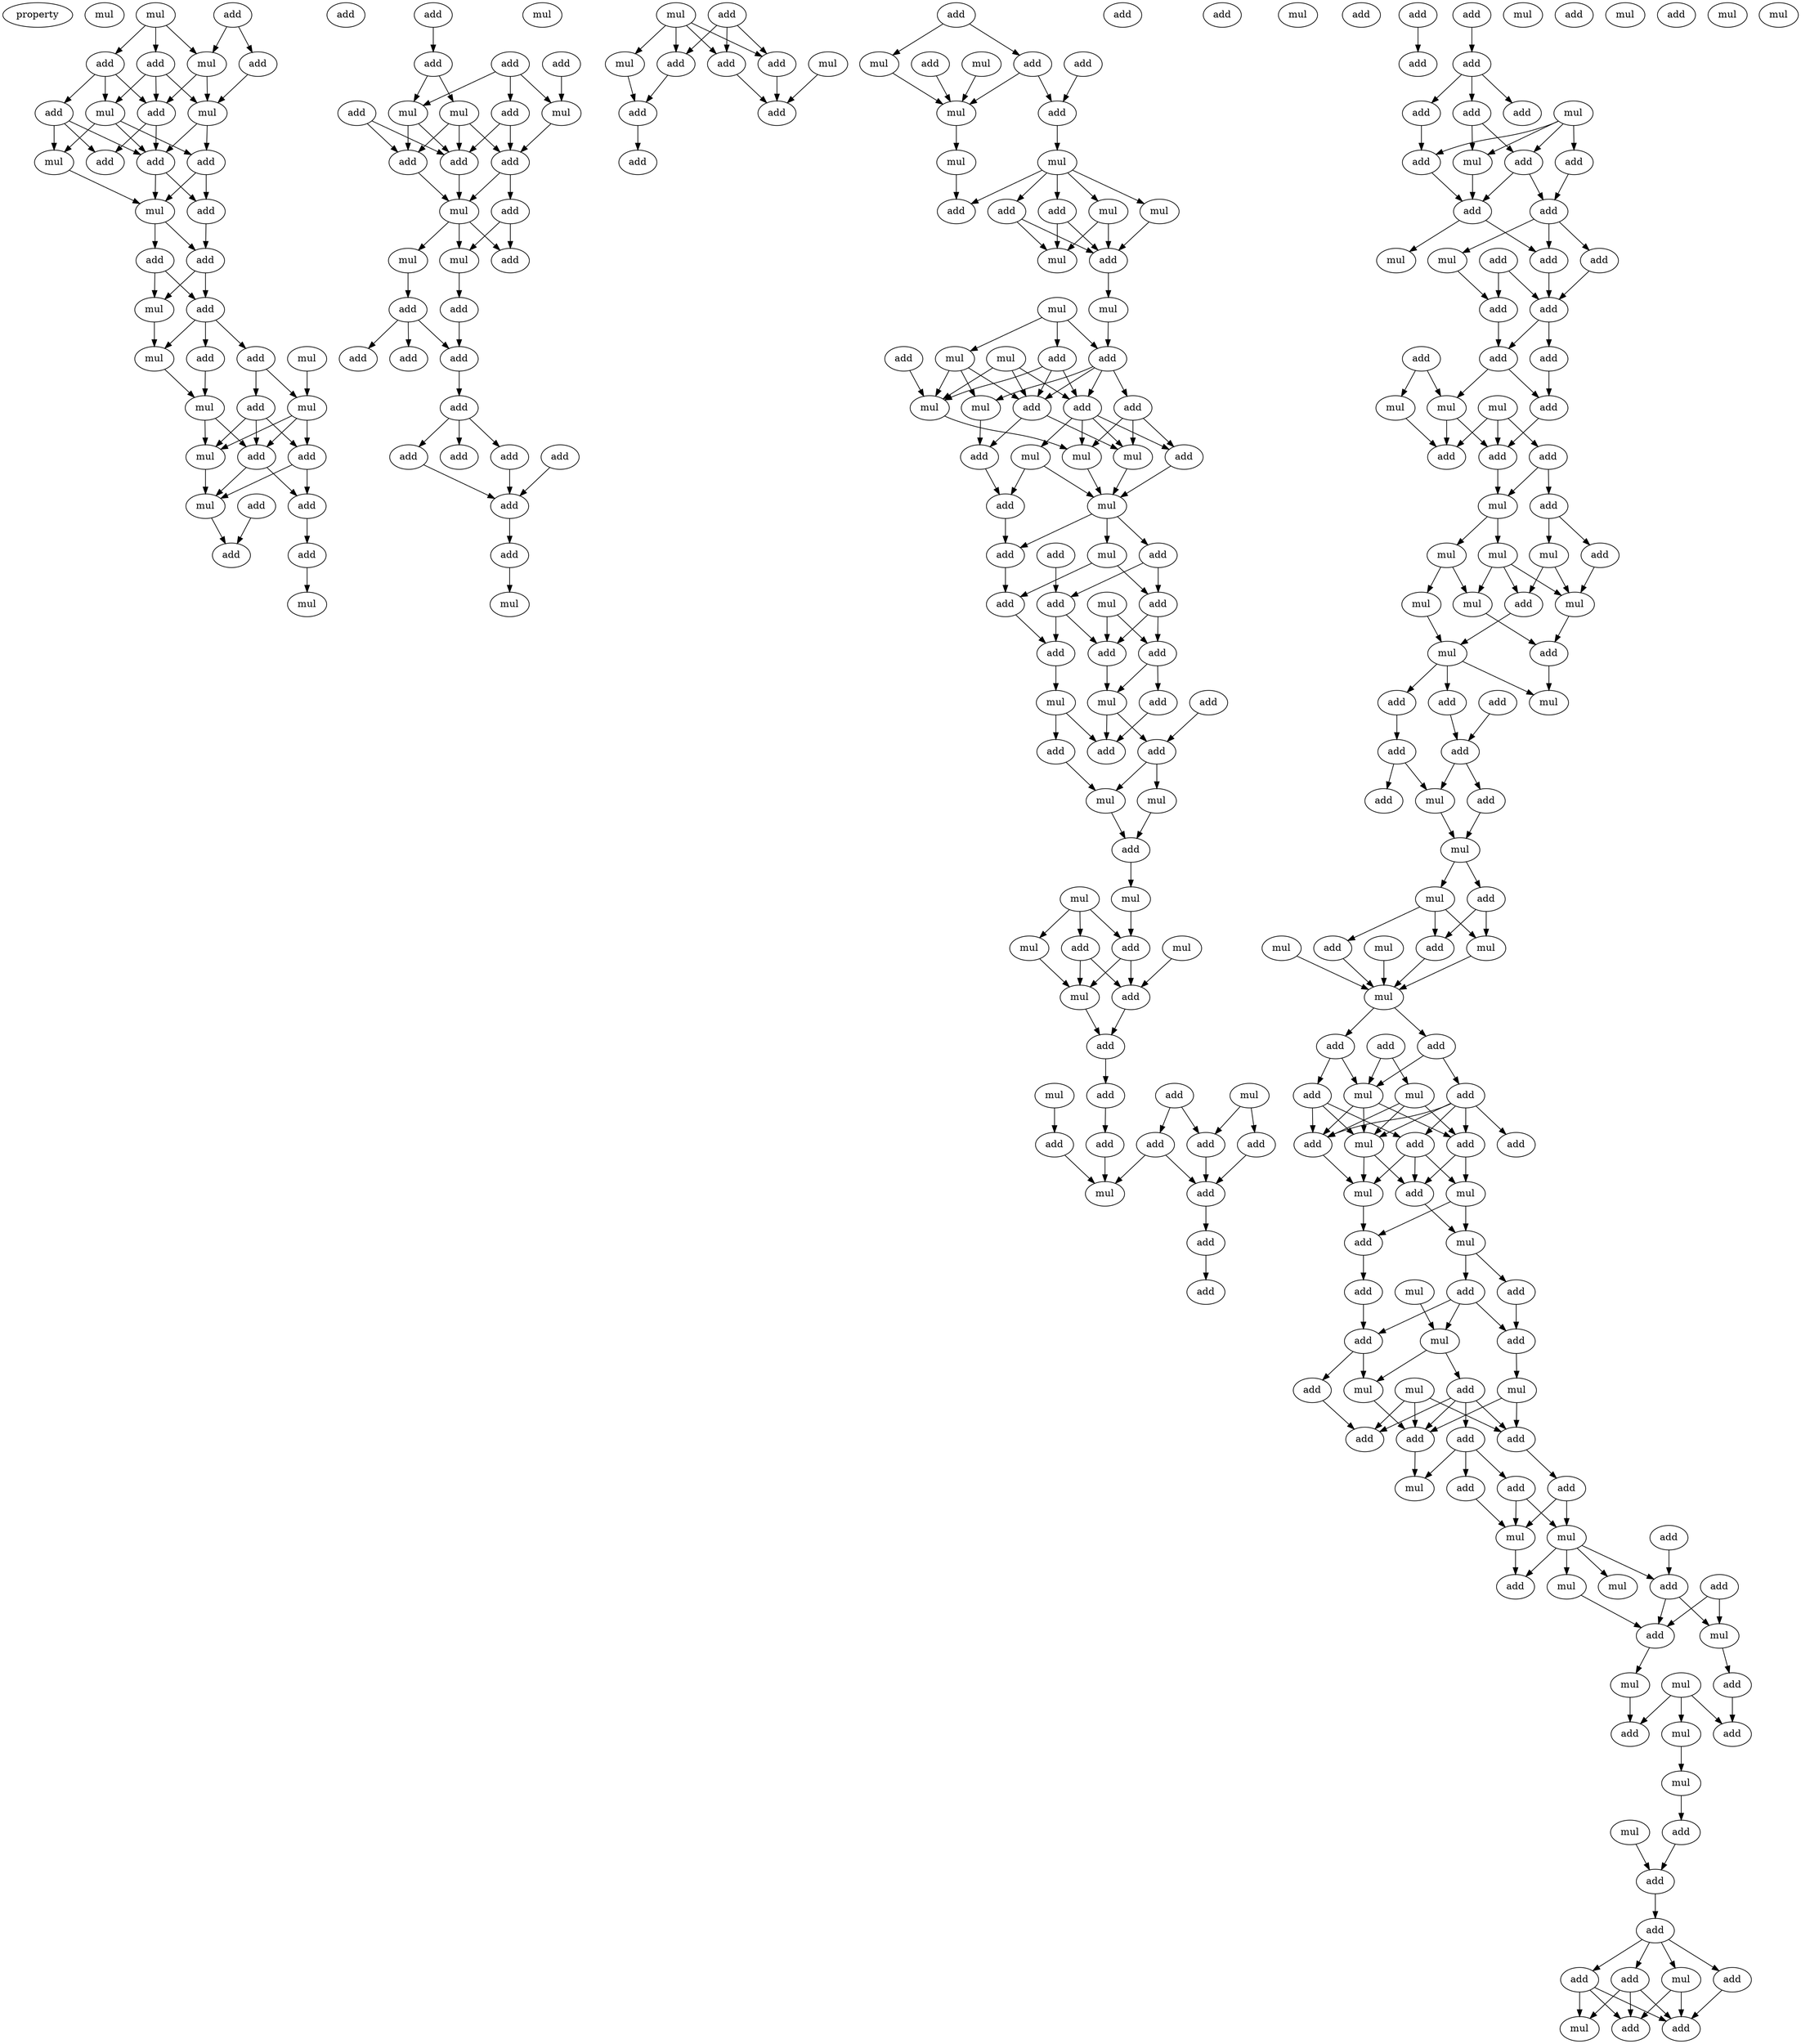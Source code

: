 digraph {
    node [fontcolor=black]
    property [mul=2,lf=1.9]
    0 [ label = mul ];
    1 [ label = add ];
    2 [ label = add ];
    3 [ label = mul ];
    4 [ label = add ];
    5 [ label = mul ];
    6 [ label = add ];
    7 [ label = add ];
    8 [ label = mul ];
    9 [ label = mul ];
    10 [ label = add ];
    11 [ label = add ];
    12 [ label = mul ];
    13 [ label = add ];
    14 [ label = add ];
    15 [ label = add ];
    16 [ label = mul ];
    17 [ label = add ];
    18 [ label = add ];
    19 [ label = add ];
    20 [ label = mul ];
    21 [ label = add ];
    22 [ label = add ];
    23 [ label = mul ];
    24 [ label = mul ];
    25 [ label = add ];
    26 [ label = mul ];
    27 [ label = add ];
    28 [ label = mul ];
    29 [ label = mul ];
    30 [ label = add ];
    31 [ label = add ];
    32 [ label = add ];
    33 [ label = mul ];
    34 [ label = add ];
    35 [ label = add ];
    36 [ label = add ];
    37 [ label = mul ];
    38 [ label = add ];
    39 [ label = add ];
    40 [ label = add ];
    41 [ label = add ];
    42 [ label = mul ];
    43 [ label = add ];
    44 [ label = mul ];
    45 [ label = mul ];
    46 [ label = add ];
    47 [ label = add ];
    48 [ label = add ];
    49 [ label = add ];
    50 [ label = mul ];
    51 [ label = add ];
    52 [ label = mul ];
    53 [ label = add ];
    54 [ label = mul ];
    55 [ label = add ];
    56 [ label = add ];
    57 [ label = add ];
    58 [ label = add ];
    59 [ label = add ];
    60 [ label = add ];
    61 [ label = add ];
    62 [ label = add ];
    63 [ label = add ];
    64 [ label = add ];
    65 [ label = add ];
    66 [ label = mul ];
    67 [ label = add ];
    68 [ label = mul ];
    69 [ label = add ];
    70 [ label = mul ];
    71 [ label = add ];
    72 [ label = mul ];
    73 [ label = add ];
    74 [ label = mul ];
    75 [ label = add ];
    76 [ label = add ];
    77 [ label = add ];
    78 [ label = add ];
    79 [ label = add ];
    80 [ label = add ];
    81 [ label = mul ];
    82 [ label = add ];
    83 [ label = add ];
    84 [ label = mul ];
    85 [ label = add ];
    86 [ label = mul ];
    87 [ label = mul ];
    88 [ label = mul ];
    89 [ label = add ];
    90 [ label = add ];
    91 [ label = mul ];
    92 [ label = add ];
    93 [ label = mul ];
    94 [ label = add ];
    95 [ label = mul ];
    96 [ label = mul ];
    97 [ label = mul ];
    98 [ label = mul ];
    99 [ label = add ];
    100 [ label = add ];
    101 [ label = add ];
    102 [ label = mul ];
    103 [ label = add ];
    104 [ label = mul ];
    105 [ label = mul ];
    106 [ label = add ];
    107 [ label = add ];
    108 [ label = mul ];
    109 [ label = add ];
    110 [ label = add ];
    111 [ label = mul ];
    112 [ label = mul ];
    113 [ label = mul ];
    114 [ label = add ];
    115 [ label = mul ];
    116 [ label = add ];
    117 [ label = add ];
    118 [ label = add ];
    119 [ label = add ];
    120 [ label = add ];
    121 [ label = add ];
    122 [ label = mul ];
    123 [ label = add ];
    124 [ label = add ];
    125 [ label = add ];
    126 [ label = add ];
    127 [ label = mul ];
    128 [ label = add ];
    129 [ label = mul ];
    130 [ label = add ];
    131 [ label = add ];
    132 [ label = add ];
    133 [ label = add ];
    134 [ label = mul ];
    135 [ label = mul ];
    136 [ label = add ];
    137 [ label = mul ];
    138 [ label = mul ];
    139 [ label = mul ];
    140 [ label = add ];
    141 [ label = add ];
    142 [ label = mul ];
    143 [ label = mul ];
    144 [ label = add ];
    145 [ label = add ];
    146 [ label = mul ];
    147 [ label = add ];
    148 [ label = mul ];
    149 [ label = add ];
    150 [ label = add ];
    151 [ label = add ];
    152 [ label = add ];
    153 [ label = add ];
    154 [ label = add ];
    155 [ label = add ];
    156 [ label = mul ];
    157 [ label = add ];
    158 [ label = add ];
    159 [ label = add ];
    160 [ label = mul ];
    161 [ label = add ];
    162 [ label = add ];
    163 [ label = add ];
    164 [ label = add ];
    165 [ label = add ];
    166 [ label = add ];
    167 [ label = add ];
    168 [ label = add ];
    169 [ label = mul ];
    170 [ label = mul ];
    171 [ label = mul ];
    172 [ label = add ];
    173 [ label = add ];
    174 [ label = add ];
    175 [ label = add ];
    176 [ label = add ];
    177 [ label = mul ];
    178 [ label = add ];
    179 [ label = mul ];
    180 [ label = add ];
    181 [ label = add ];
    182 [ label = add ];
    183 [ label = add ];
    184 [ label = add ];
    185 [ label = add ];
    186 [ label = add ];
    187 [ label = mul ];
    188 [ label = mul ];
    189 [ label = mul ];
    190 [ label = add ];
    191 [ label = add ];
    192 [ label = add ];
    193 [ label = add ];
    194 [ label = add ];
    195 [ label = mul ];
    196 [ label = mul ];
    197 [ label = add ];
    198 [ label = mul ];
    199 [ label = mul ];
    200 [ label = mul ];
    201 [ label = mul ];
    202 [ label = add ];
    203 [ label = mul ];
    204 [ label = mul ];
    205 [ label = add ];
    206 [ label = add ];
    207 [ label = add ];
    208 [ label = add ];
    209 [ label = add ];
    210 [ label = mul ];
    211 [ label = add ];
    212 [ label = add ];
    213 [ label = mul ];
    214 [ label = add ];
    215 [ label = add ];
    216 [ label = mul ];
    217 [ label = add ];
    218 [ label = mul ];
    219 [ label = add ];
    220 [ label = mul ];
    221 [ label = mul ];
    222 [ label = add ];
    223 [ label = mul ];
    224 [ label = mul ];
    225 [ label = add ];
    226 [ label = mul ];
    227 [ label = add ];
    228 [ label = add ];
    229 [ label = add ];
    230 [ label = mul ];
    231 [ label = mul ];
    232 [ label = add ];
    233 [ label = add ];
    234 [ label = add ];
    235 [ label = mul ];
    236 [ label = add ];
    237 [ label = add ];
    238 [ label = add ];
    239 [ label = add ];
    240 [ label = mul ];
    241 [ label = mul ];
    242 [ label = add ];
    243 [ label = mul ];
    244 [ label = mul ];
    245 [ label = mul ];
    246 [ label = add ];
    247 [ label = add ];
    248 [ label = add ];
    249 [ label = mul ];
    250 [ label = add ];
    251 [ label = add ];
    252 [ label = add ];
    253 [ label = add ];
    254 [ label = mul ];
    255 [ label = mul ];
    256 [ label = mul ];
    257 [ label = add ];
    258 [ label = add ];
    259 [ label = add ];
    260 [ label = add ];
    261 [ label = add ];
    262 [ label = add ];
    263 [ label = add ];
    264 [ label = mul ];
    265 [ label = add ];
    266 [ label = mul ];
    267 [ label = mul ];
    268 [ label = mul ];
    269 [ label = mul ];
    270 [ label = add ];
    271 [ label = add ];
    272 [ label = add ];
    273 [ label = mul ];
    274 [ label = add ];
    275 [ label = mul ];
    276 [ label = mul ];
    277 [ label = add ];
    278 [ label = add ];
    279 [ label = add ];
    280 [ label = mul ];
    281 [ label = mul ];
    282 [ label = mul ];
    283 [ label = add ];
    284 [ label = add ];
    285 [ label = add ];
    286 [ label = add ];
    287 [ label = add ];
    288 [ label = mul ];
    289 [ label = mul ];
    290 [ label = add ];
    291 [ label = add ];
    292 [ label = add ];
    293 [ label = mul ];
    1 -> 5 [ name = 0 ];
    1 -> 6 [ name = 1 ];
    3 -> 4 [ name = 2 ];
    3 -> 5 [ name = 3 ];
    3 -> 7 [ name = 4 ];
    4 -> 8 [ name = 5 ];
    4 -> 9 [ name = 6 ];
    4 -> 11 [ name = 7 ];
    5 -> 9 [ name = 8 ];
    5 -> 11 [ name = 9 ];
    6 -> 9 [ name = 10 ];
    7 -> 8 [ name = 11 ];
    7 -> 10 [ name = 12 ];
    7 -> 11 [ name = 13 ];
    8 -> 12 [ name = 14 ];
    8 -> 13 [ name = 15 ];
    8 -> 15 [ name = 16 ];
    9 -> 13 [ name = 17 ];
    9 -> 15 [ name = 18 ];
    10 -> 12 [ name = 19 ];
    10 -> 14 [ name = 20 ];
    10 -> 15 [ name = 21 ];
    11 -> 14 [ name = 22 ];
    11 -> 15 [ name = 23 ];
    12 -> 16 [ name = 24 ];
    13 -> 16 [ name = 25 ];
    13 -> 17 [ name = 26 ];
    15 -> 16 [ name = 27 ];
    15 -> 17 [ name = 28 ];
    16 -> 18 [ name = 29 ];
    16 -> 19 [ name = 30 ];
    17 -> 19 [ name = 31 ];
    18 -> 20 [ name = 32 ];
    18 -> 21 [ name = 33 ];
    19 -> 20 [ name = 34 ];
    19 -> 21 [ name = 35 ];
    20 -> 23 [ name = 36 ];
    21 -> 22 [ name = 37 ];
    21 -> 23 [ name = 38 ];
    21 -> 25 [ name = 39 ];
    22 -> 27 [ name = 40 ];
    22 -> 28 [ name = 41 ];
    23 -> 26 [ name = 42 ];
    24 -> 28 [ name = 43 ];
    25 -> 26 [ name = 44 ];
    26 -> 29 [ name = 45 ];
    26 -> 30 [ name = 46 ];
    27 -> 29 [ name = 47 ];
    27 -> 30 [ name = 48 ];
    27 -> 31 [ name = 49 ];
    28 -> 29 [ name = 50 ];
    28 -> 30 [ name = 51 ];
    28 -> 31 [ name = 52 ];
    29 -> 33 [ name = 53 ];
    30 -> 33 [ name = 54 ];
    30 -> 34 [ name = 55 ];
    31 -> 33 [ name = 56 ];
    31 -> 34 [ name = 57 ];
    32 -> 35 [ name = 58 ];
    33 -> 35 [ name = 59 ];
    34 -> 36 [ name = 60 ];
    36 -> 37 [ name = 61 ];
    38 -> 40 [ name = 62 ];
    39 -> 42 [ name = 63 ];
    39 -> 43 [ name = 64 ];
    39 -> 45 [ name = 65 ];
    40 -> 42 [ name = 66 ];
    40 -> 44 [ name = 67 ];
    41 -> 45 [ name = 68 ];
    42 -> 47 [ name = 69 ];
    42 -> 49 [ name = 70 ];
    43 -> 48 [ name = 71 ];
    43 -> 49 [ name = 72 ];
    44 -> 47 [ name = 73 ];
    44 -> 48 [ name = 74 ];
    44 -> 49 [ name = 75 ];
    45 -> 48 [ name = 76 ];
    46 -> 47 [ name = 77 ];
    46 -> 49 [ name = 78 ];
    47 -> 50 [ name = 79 ];
    48 -> 50 [ name = 80 ];
    48 -> 51 [ name = 81 ];
    49 -> 50 [ name = 82 ];
    50 -> 52 [ name = 83 ];
    50 -> 53 [ name = 84 ];
    50 -> 54 [ name = 85 ];
    51 -> 53 [ name = 86 ];
    51 -> 54 [ name = 87 ];
    52 -> 55 [ name = 88 ];
    54 -> 56 [ name = 89 ];
    55 -> 57 [ name = 90 ];
    55 -> 58 [ name = 91 ];
    55 -> 59 [ name = 92 ];
    56 -> 58 [ name = 93 ];
    58 -> 60 [ name = 94 ];
    60 -> 61 [ name = 95 ];
    60 -> 62 [ name = 96 ];
    60 -> 64 [ name = 97 ];
    62 -> 65 [ name = 98 ];
    63 -> 65 [ name = 99 ];
    64 -> 65 [ name = 100 ];
    65 -> 67 [ name = 101 ];
    67 -> 68 [ name = 102 ];
    69 -> 71 [ name = 103 ];
    69 -> 73 [ name = 104 ];
    69 -> 75 [ name = 105 ];
    70 -> 71 [ name = 106 ];
    70 -> 73 [ name = 107 ];
    70 -> 74 [ name = 108 ];
    70 -> 75 [ name = 109 ];
    71 -> 76 [ name = 110 ];
    72 -> 77 [ name = 111 ];
    73 -> 77 [ name = 112 ];
    74 -> 76 [ name = 113 ];
    75 -> 77 [ name = 114 ];
    76 -> 78 [ name = 115 ];
    79 -> 81 [ name = 116 ];
    79 -> 82 [ name = 117 ];
    80 -> 86 [ name = 118 ];
    81 -> 86 [ name = 119 ];
    82 -> 85 [ name = 120 ];
    82 -> 86 [ name = 121 ];
    83 -> 85 [ name = 122 ];
    84 -> 86 [ name = 123 ];
    85 -> 88 [ name = 124 ];
    86 -> 87 [ name = 125 ];
    87 -> 89 [ name = 126 ];
    88 -> 89 [ name = 127 ];
    88 -> 90 [ name = 128 ];
    88 -> 91 [ name = 129 ];
    88 -> 92 [ name = 130 ];
    88 -> 93 [ name = 131 ];
    90 -> 94 [ name = 132 ];
    90 -> 95 [ name = 133 ];
    91 -> 94 [ name = 134 ];
    91 -> 95 [ name = 135 ];
    92 -> 94 [ name = 136 ];
    92 -> 95 [ name = 137 ];
    93 -> 94 [ name = 138 ];
    94 -> 96 [ name = 139 ];
    96 -> 101 [ name = 140 ];
    97 -> 98 [ name = 141 ];
    97 -> 100 [ name = 142 ];
    97 -> 101 [ name = 143 ];
    98 -> 103 [ name = 144 ];
    98 -> 104 [ name = 145 ];
    98 -> 105 [ name = 146 ];
    99 -> 104 [ name = 147 ];
    100 -> 103 [ name = 148 ];
    100 -> 104 [ name = 149 ];
    100 -> 107 [ name = 150 ];
    101 -> 103 [ name = 151 ];
    101 -> 105 [ name = 152 ];
    101 -> 106 [ name = 153 ];
    101 -> 107 [ name = 154 ];
    102 -> 103 [ name = 155 ];
    102 -> 104 [ name = 156 ];
    102 -> 107 [ name = 157 ];
    103 -> 109 [ name = 158 ];
    103 -> 111 [ name = 159 ];
    104 -> 108 [ name = 160 ];
    105 -> 109 [ name = 161 ];
    106 -> 108 [ name = 162 ];
    106 -> 110 [ name = 163 ];
    106 -> 111 [ name = 164 ];
    107 -> 108 [ name = 165 ];
    107 -> 110 [ name = 166 ];
    107 -> 111 [ name = 167 ];
    107 -> 112 [ name = 168 ];
    108 -> 113 [ name = 169 ];
    109 -> 114 [ name = 170 ];
    110 -> 113 [ name = 171 ];
    111 -> 113 [ name = 172 ];
    112 -> 113 [ name = 173 ];
    112 -> 114 [ name = 174 ];
    113 -> 115 [ name = 175 ];
    113 -> 117 [ name = 176 ];
    113 -> 118 [ name = 177 ];
    114 -> 118 [ name = 178 ];
    115 -> 119 [ name = 179 ];
    115 -> 121 [ name = 180 ];
    116 -> 123 [ name = 181 ];
    117 -> 121 [ name = 182 ];
    117 -> 123 [ name = 183 ];
    118 -> 119 [ name = 184 ];
    119 -> 124 [ name = 185 ];
    121 -> 125 [ name = 186 ];
    121 -> 126 [ name = 187 ];
    122 -> 125 [ name = 188 ];
    122 -> 126 [ name = 189 ];
    123 -> 124 [ name = 190 ];
    123 -> 125 [ name = 191 ];
    124 -> 129 [ name = 192 ];
    125 -> 127 [ name = 193 ];
    126 -> 127 [ name = 194 ];
    126 -> 130 [ name = 195 ];
    127 -> 132 [ name = 196 ];
    127 -> 133 [ name = 197 ];
    128 -> 132 [ name = 198 ];
    129 -> 131 [ name = 199 ];
    129 -> 133 [ name = 200 ];
    130 -> 133 [ name = 201 ];
    131 -> 134 [ name = 202 ];
    132 -> 134 [ name = 203 ];
    132 -> 135 [ name = 204 ];
    134 -> 136 [ name = 205 ];
    135 -> 136 [ name = 206 ];
    136 -> 138 [ name = 207 ];
    137 -> 140 [ name = 208 ];
    137 -> 141 [ name = 209 ];
    137 -> 142 [ name = 210 ];
    138 -> 140 [ name = 211 ];
    139 -> 144 [ name = 212 ];
    140 -> 143 [ name = 213 ];
    140 -> 144 [ name = 214 ];
    141 -> 143 [ name = 215 ];
    141 -> 144 [ name = 216 ];
    142 -> 143 [ name = 217 ];
    143 -> 145 [ name = 218 ];
    144 -> 145 [ name = 219 ];
    145 -> 149 [ name = 220 ];
    146 -> 153 [ name = 221 ];
    146 -> 154 [ name = 222 ];
    147 -> 151 [ name = 223 ];
    147 -> 154 [ name = 224 ];
    148 -> 150 [ name = 225 ];
    149 -> 152 [ name = 226 ];
    150 -> 156 [ name = 227 ];
    151 -> 155 [ name = 228 ];
    151 -> 156 [ name = 229 ];
    152 -> 156 [ name = 230 ];
    153 -> 155 [ name = 231 ];
    154 -> 155 [ name = 232 ];
    155 -> 158 [ name = 233 ];
    158 -> 159 [ name = 234 ];
    162 -> 164 [ name = 235 ];
    163 -> 165 [ name = 236 ];
    165 -> 166 [ name = 237 ];
    165 -> 167 [ name = 238 ];
    165 -> 168 [ name = 239 ];
    167 -> 171 [ name = 240 ];
    167 -> 174 [ name = 241 ];
    168 -> 173 [ name = 242 ];
    170 -> 171 [ name = 243 ];
    170 -> 172 [ name = 244 ];
    170 -> 173 [ name = 245 ];
    170 -> 174 [ name = 246 ];
    171 -> 176 [ name = 247 ];
    172 -> 175 [ name = 248 ];
    173 -> 176 [ name = 249 ];
    174 -> 175 [ name = 250 ];
    174 -> 176 [ name = 251 ];
    175 -> 177 [ name = 252 ];
    175 -> 178 [ name = 253 ];
    175 -> 181 [ name = 254 ];
    176 -> 179 [ name = 255 ];
    176 -> 181 [ name = 256 ];
    177 -> 182 [ name = 257 ];
    178 -> 183 [ name = 258 ];
    180 -> 182 [ name = 259 ];
    180 -> 183 [ name = 260 ];
    181 -> 183 [ name = 261 ];
    182 -> 184 [ name = 262 ];
    183 -> 184 [ name = 263 ];
    183 -> 185 [ name = 264 ];
    184 -> 187 [ name = 265 ];
    184 -> 190 [ name = 266 ];
    185 -> 190 [ name = 267 ];
    186 -> 187 [ name = 268 ];
    186 -> 188 [ name = 269 ];
    187 -> 191 [ name = 270 ];
    187 -> 193 [ name = 271 ];
    188 -> 191 [ name = 272 ];
    189 -> 191 [ name = 273 ];
    189 -> 192 [ name = 274 ];
    189 -> 193 [ name = 275 ];
    190 -> 193 [ name = 276 ];
    192 -> 194 [ name = 277 ];
    192 -> 195 [ name = 278 ];
    193 -> 195 [ name = 279 ];
    194 -> 197 [ name = 280 ];
    194 -> 198 [ name = 281 ];
    195 -> 196 [ name = 282 ];
    195 -> 199 [ name = 283 ];
    196 -> 201 [ name = 284 ];
    196 -> 203 [ name = 285 ];
    197 -> 200 [ name = 286 ];
    198 -> 200 [ name = 287 ];
    198 -> 202 [ name = 288 ];
    199 -> 200 [ name = 289 ];
    199 -> 201 [ name = 290 ];
    199 -> 202 [ name = 291 ];
    200 -> 205 [ name = 292 ];
    201 -> 205 [ name = 293 ];
    202 -> 204 [ name = 294 ];
    203 -> 204 [ name = 295 ];
    204 -> 207 [ name = 296 ];
    204 -> 209 [ name = 297 ];
    204 -> 210 [ name = 298 ];
    205 -> 210 [ name = 299 ];
    206 -> 212 [ name = 300 ];
    207 -> 212 [ name = 301 ];
    209 -> 211 [ name = 302 ];
    211 -> 213 [ name = 303 ];
    211 -> 214 [ name = 304 ];
    212 -> 213 [ name = 305 ];
    212 -> 215 [ name = 306 ];
    213 -> 218 [ name = 307 ];
    215 -> 218 [ name = 308 ];
    218 -> 219 [ name = 309 ];
    218 -> 220 [ name = 310 ];
    219 -> 224 [ name = 311 ];
    219 -> 225 [ name = 312 ];
    220 -> 222 [ name = 313 ];
    220 -> 224 [ name = 314 ];
    220 -> 225 [ name = 315 ];
    221 -> 226 [ name = 316 ];
    222 -> 226 [ name = 317 ];
    223 -> 226 [ name = 318 ];
    224 -> 226 [ name = 319 ];
    225 -> 226 [ name = 320 ];
    226 -> 228 [ name = 321 ];
    226 -> 229 [ name = 322 ];
    227 -> 230 [ name = 323 ];
    227 -> 231 [ name = 324 ];
    228 -> 230 [ name = 325 ];
    228 -> 233 [ name = 326 ];
    229 -> 230 [ name = 327 ];
    229 -> 232 [ name = 328 ];
    230 -> 234 [ name = 329 ];
    230 -> 235 [ name = 330 ];
    230 -> 238 [ name = 331 ];
    231 -> 234 [ name = 332 ];
    231 -> 235 [ name = 333 ];
    231 -> 238 [ name = 334 ];
    232 -> 235 [ name = 335 ];
    232 -> 237 [ name = 336 ];
    232 -> 238 [ name = 337 ];
    233 -> 234 [ name = 338 ];
    233 -> 235 [ name = 339 ];
    233 -> 236 [ name = 340 ];
    233 -> 237 [ name = 341 ];
    233 -> 238 [ name = 342 ];
    234 -> 239 [ name = 343 ];
    234 -> 241 [ name = 344 ];
    235 -> 239 [ name = 345 ];
    235 -> 240 [ name = 346 ];
    237 -> 239 [ name = 347 ];
    237 -> 240 [ name = 348 ];
    237 -> 241 [ name = 349 ];
    238 -> 240 [ name = 350 ];
    239 -> 243 [ name = 351 ];
    240 -> 242 [ name = 352 ];
    241 -> 242 [ name = 353 ];
    241 -> 243 [ name = 354 ];
    242 -> 248 [ name = 355 ];
    243 -> 246 [ name = 356 ];
    243 -> 247 [ name = 357 ];
    244 -> 249 [ name = 358 ];
    246 -> 250 [ name = 359 ];
    247 -> 249 [ name = 360 ];
    247 -> 250 [ name = 361 ];
    247 -> 251 [ name = 362 ];
    248 -> 251 [ name = 363 ];
    249 -> 253 [ name = 364 ];
    249 -> 254 [ name = 365 ];
    250 -> 255 [ name = 366 ];
    251 -> 252 [ name = 367 ];
    251 -> 254 [ name = 368 ];
    252 -> 259 [ name = 369 ];
    253 -> 257 [ name = 370 ];
    253 -> 258 [ name = 371 ];
    253 -> 259 [ name = 372 ];
    253 -> 260 [ name = 373 ];
    254 -> 258 [ name = 374 ];
    255 -> 258 [ name = 375 ];
    255 -> 260 [ name = 376 ];
    256 -> 258 [ name = 377 ];
    256 -> 259 [ name = 378 ];
    256 -> 260 [ name = 379 ];
    257 -> 261 [ name = 380 ];
    257 -> 262 [ name = 381 ];
    257 -> 264 [ name = 382 ];
    258 -> 264 [ name = 383 ];
    260 -> 263 [ name = 384 ];
    261 -> 266 [ name = 385 ];
    262 -> 266 [ name = 386 ];
    262 -> 267 [ name = 387 ];
    263 -> 266 [ name = 388 ];
    263 -> 267 [ name = 389 ];
    265 -> 270 [ name = 390 ];
    266 -> 272 [ name = 391 ];
    267 -> 268 [ name = 392 ];
    267 -> 269 [ name = 393 ];
    267 -> 270 [ name = 394 ];
    267 -> 272 [ name = 395 ];
    268 -> 274 [ name = 396 ];
    270 -> 273 [ name = 397 ];
    270 -> 274 [ name = 398 ];
    271 -> 273 [ name = 399 ];
    271 -> 274 [ name = 400 ];
    273 -> 277 [ name = 401 ];
    274 -> 276 [ name = 402 ];
    275 -> 278 [ name = 403 ];
    275 -> 279 [ name = 404 ];
    275 -> 280 [ name = 405 ];
    276 -> 278 [ name = 406 ];
    277 -> 279 [ name = 407 ];
    280 -> 281 [ name = 408 ];
    281 -> 283 [ name = 409 ];
    282 -> 284 [ name = 410 ];
    283 -> 284 [ name = 411 ];
    284 -> 285 [ name = 412 ];
    285 -> 286 [ name = 413 ];
    285 -> 287 [ name = 414 ];
    285 -> 288 [ name = 415 ];
    285 -> 290 [ name = 416 ];
    286 -> 291 [ name = 417 ];
    286 -> 292 [ name = 418 ];
    286 -> 293 [ name = 419 ];
    287 -> 292 [ name = 420 ];
    288 -> 291 [ name = 421 ];
    288 -> 292 [ name = 422 ];
    290 -> 291 [ name = 423 ];
    290 -> 292 [ name = 424 ];
    290 -> 293 [ name = 425 ];
}
